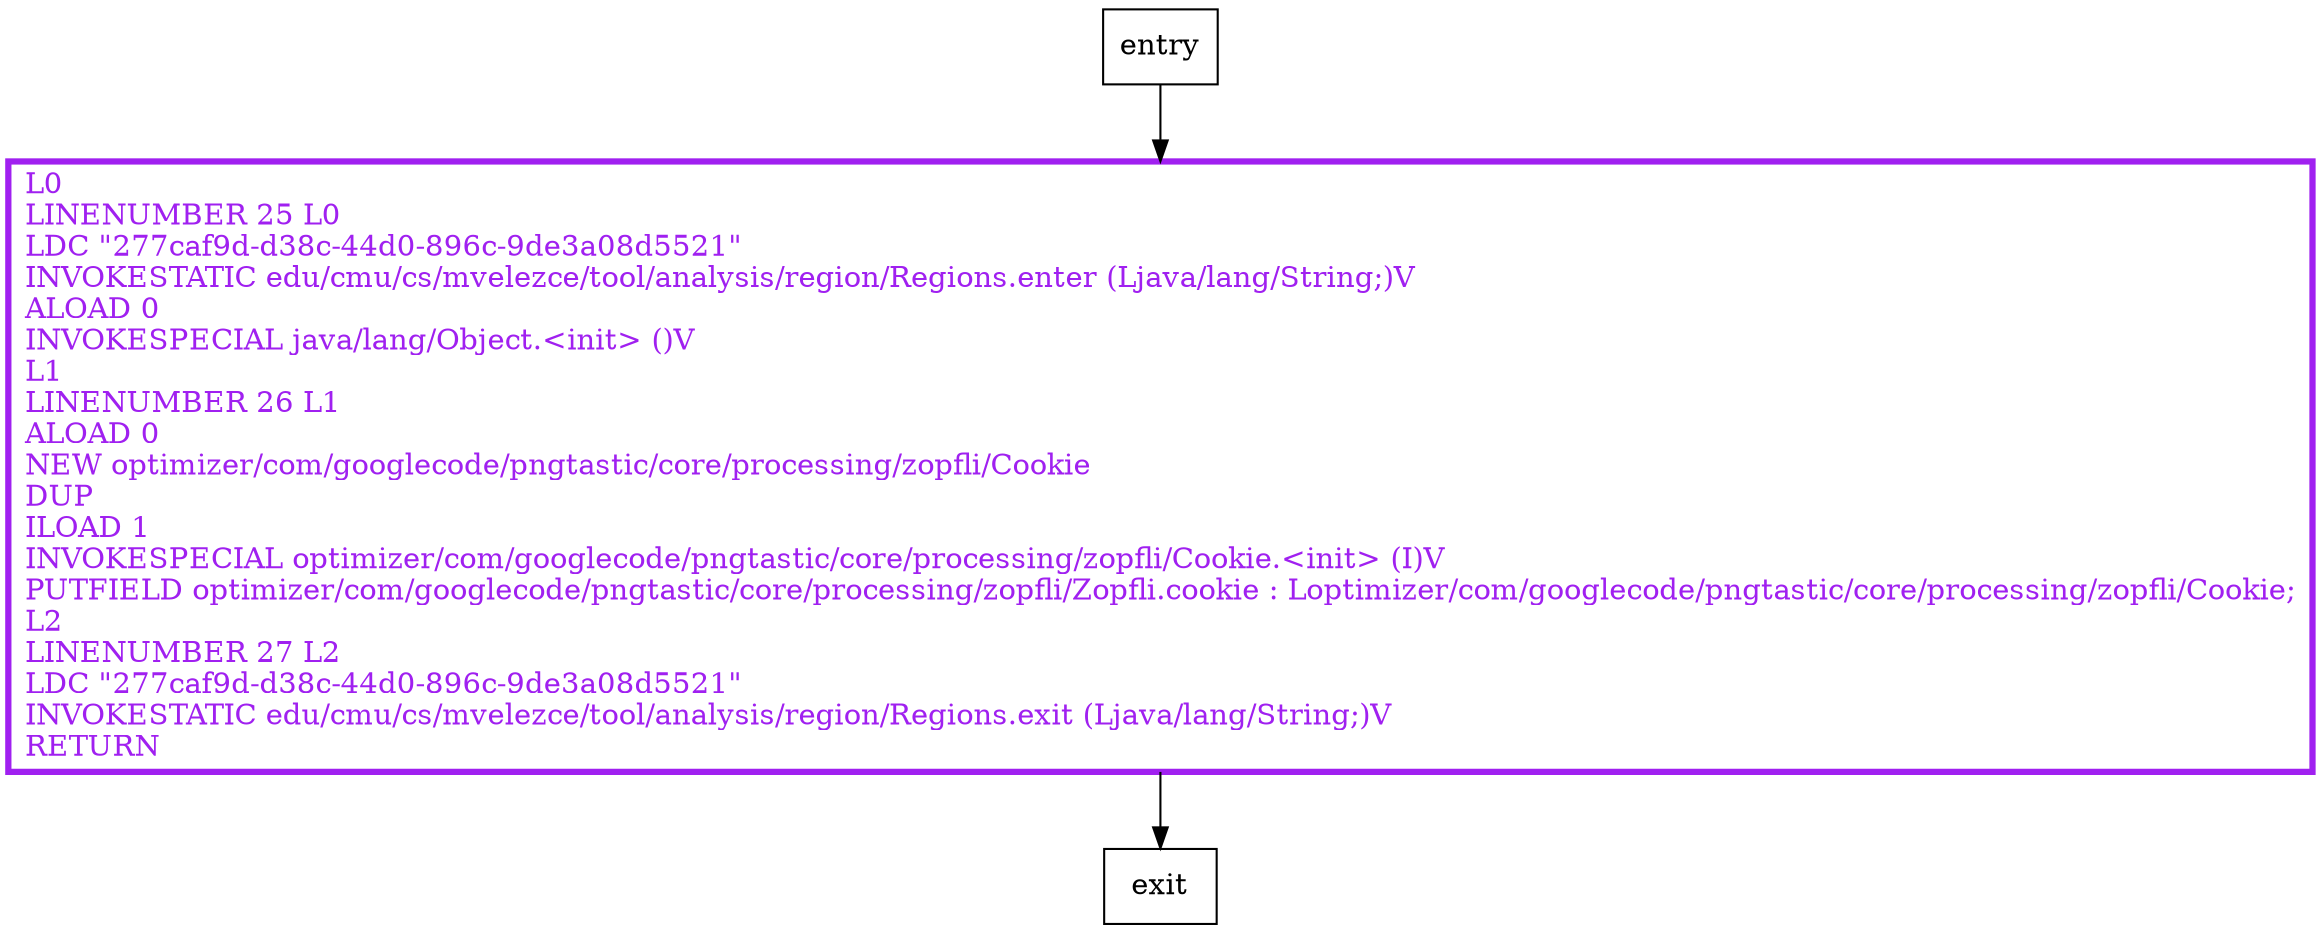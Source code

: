 digraph <init> {
node [shape=record];
1425719064 [label="L0\lLINENUMBER 25 L0\lLDC \"277caf9d-d38c-44d0-896c-9de3a08d5521\"\lINVOKESTATIC edu/cmu/cs/mvelezce/tool/analysis/region/Regions.enter (Ljava/lang/String;)V\lALOAD 0\lINVOKESPECIAL java/lang/Object.\<init\> ()V\lL1\lLINENUMBER 26 L1\lALOAD 0\lNEW optimizer/com/googlecode/pngtastic/core/processing/zopfli/Cookie\lDUP\lILOAD 1\lINVOKESPECIAL optimizer/com/googlecode/pngtastic/core/processing/zopfli/Cookie.\<init\> (I)V\lPUTFIELD optimizer/com/googlecode/pngtastic/core/processing/zopfli/Zopfli.cookie : Loptimizer/com/googlecode/pngtastic/core/processing/zopfli/Cookie;\lL2\lLINENUMBER 27 L2\lLDC \"277caf9d-d38c-44d0-896c-9de3a08d5521\"\lINVOKESTATIC edu/cmu/cs/mvelezce/tool/analysis/region/Regions.exit (Ljava/lang/String;)V\lRETURN\l"];
entry;
exit;
entry -> 1425719064;
1425719064 -> exit;
1425719064[fontcolor="purple", penwidth=3, color="purple"];
}

